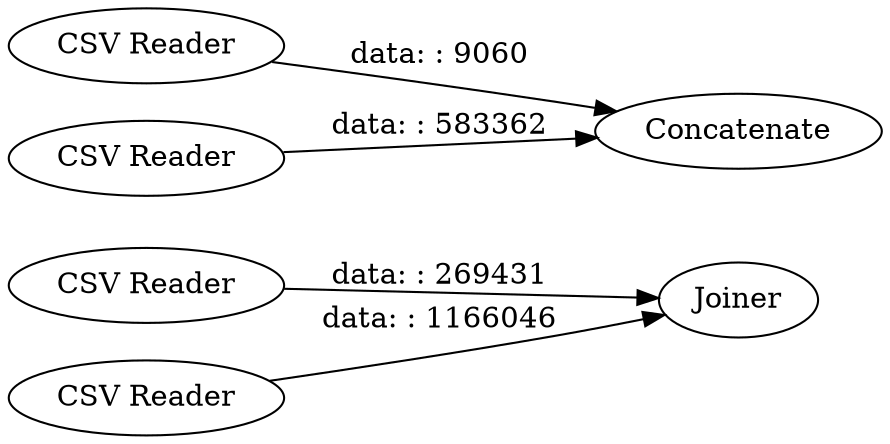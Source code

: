 digraph {
	"611806024254667194_1" [label="CSV Reader"]
	"611806024254667194_2" [label="CSV Reader"]
	"611806024254667194_6" [label=Concatenate]
	"611806024254667194_5" [label=Joiner]
	"611806024254667194_4" [label="CSV Reader"]
	"611806024254667194_3" [label="CSV Reader"]
	"611806024254667194_1" -> "611806024254667194_5" [label="data: : 269431"]
	"611806024254667194_2" -> "611806024254667194_6" [label="data: : 9060"]
	"611806024254667194_4" -> "611806024254667194_5" [label="data: : 1166046"]
	"611806024254667194_3" -> "611806024254667194_6" [label="data: : 583362"]
	rankdir=LR
}
